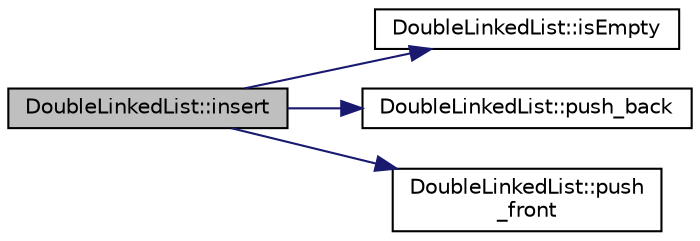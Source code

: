 digraph "DoubleLinkedList::insert"
{
 // LATEX_PDF_SIZE
  edge [fontname="Helvetica",fontsize="10",labelfontname="Helvetica",labelfontsize="10"];
  node [fontname="Helvetica",fontsize="10",shape=record];
  rankdir="LR";
  Node1 [label="DoubleLinkedList::insert",height=0.2,width=0.4,color="black", fillcolor="grey75", style="filled", fontcolor="black",tooltip=" "];
  Node1 -> Node2 [color="midnightblue",fontsize="10",style="solid",fontname="Helvetica"];
  Node2 [label="DoubleLinkedList::isEmpty",height=0.2,width=0.4,color="black", fillcolor="white", style="filled",URL="$class_double_linked_list.html#a292cfb933899a205c6f1295ec401a22f",tooltip=" "];
  Node1 -> Node3 [color="midnightblue",fontsize="10",style="solid",fontname="Helvetica"];
  Node3 [label="DoubleLinkedList::push_back",height=0.2,width=0.4,color="black", fillcolor="white", style="filled",URL="$class_double_linked_list.html#aac5afa4d0ee5a3216a4805d5cc73067c",tooltip=" "];
  Node1 -> Node4 [color="midnightblue",fontsize="10",style="solid",fontname="Helvetica"];
  Node4 [label="DoubleLinkedList::push\l_front",height=0.2,width=0.4,color="black", fillcolor="white", style="filled",URL="$class_double_linked_list.html#a87126edca55d27e8484d77c6a91ef923",tooltip=" "];
}
